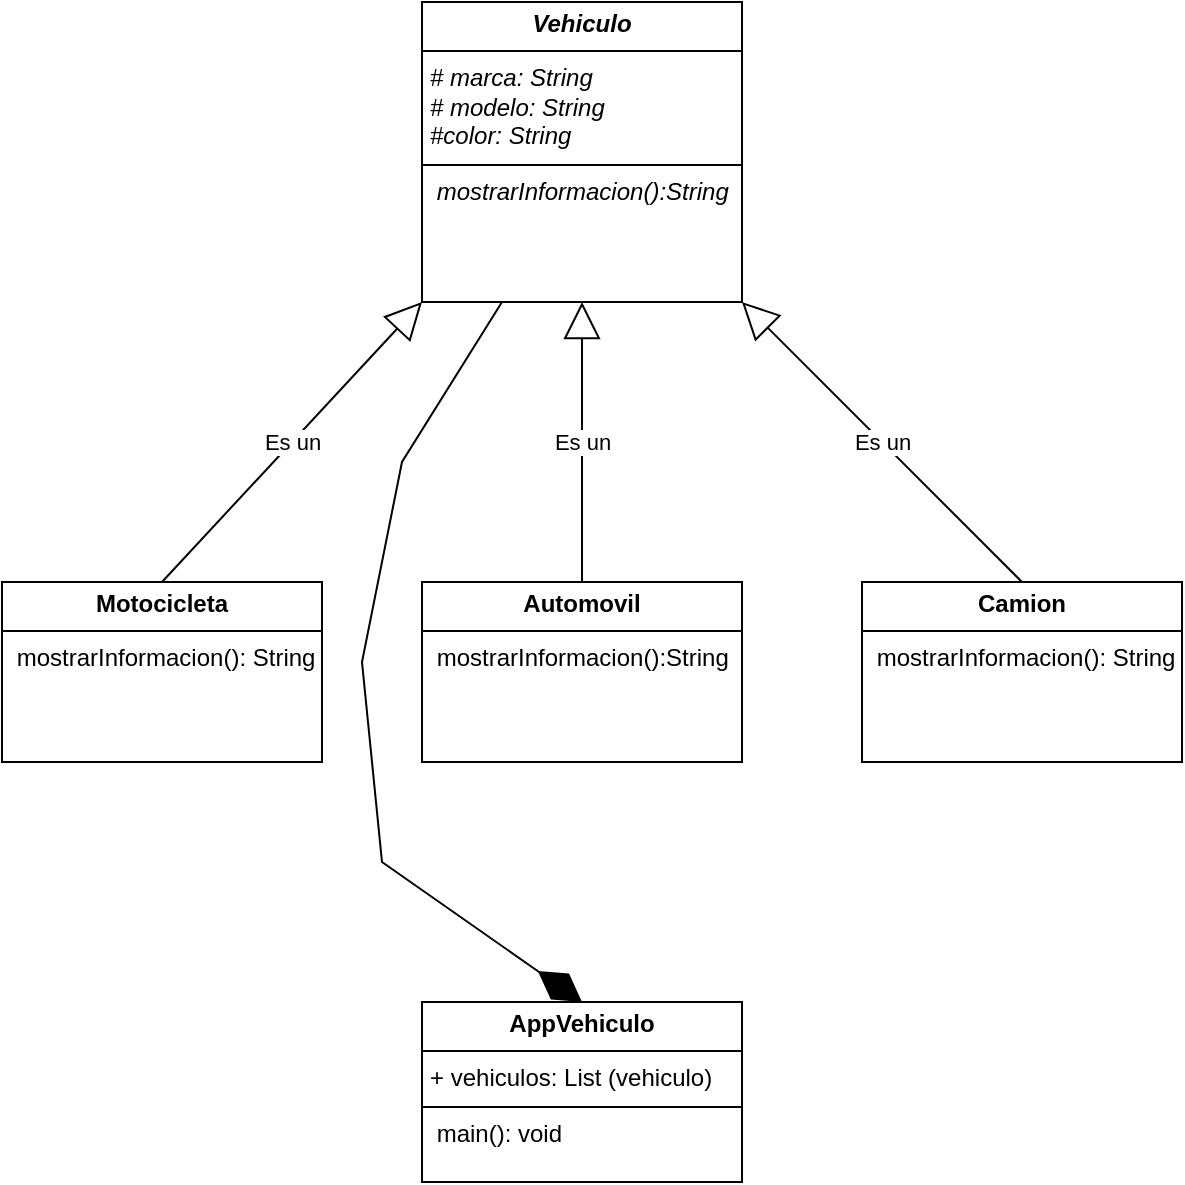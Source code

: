 <mxfile version="26.2.9">
  <diagram name="Página-1" id="UdtsDAmCEOhjbk4Ekace">
    <mxGraphModel dx="1428" dy="777" grid="1" gridSize="10" guides="1" tooltips="1" connect="1" arrows="1" fold="1" page="1" pageScale="1" pageWidth="827" pageHeight="1169" math="0" shadow="0">
      <root>
        <mxCell id="0" />
        <mxCell id="1" parent="0" />
        <mxCell id="UfClA_y6KjVB31NpKgGX-8" value="&lt;p style=&quot;margin:0px;margin-top:4px;text-align:center;&quot;&gt;&lt;b&gt;&lt;i&gt;Vehiculo&lt;/i&gt;&lt;/b&gt;&lt;/p&gt;&lt;hr size=&quot;1&quot; style=&quot;border-style:solid;&quot;&gt;&lt;p style=&quot;margin:0px;margin-left:4px;&quot;&gt;&lt;i&gt;# marca: String&lt;/i&gt;&lt;/p&gt;&lt;p style=&quot;margin:0px;margin-left:4px;&quot;&gt;&lt;i&gt;# modelo: String&lt;/i&gt;&lt;/p&gt;&lt;p style=&quot;margin:0px;margin-left:4px;&quot;&gt;&lt;i&gt;#color: String&lt;/i&gt;&lt;/p&gt;&lt;hr size=&quot;1&quot; style=&quot;border-style:solid;&quot;&gt;&lt;p style=&quot;margin:0px;margin-left:4px;&quot;&gt;&lt;i&gt;&amp;nbsp;mostrarInformacion():String&lt;/i&gt;&lt;/p&gt;" style="verticalAlign=top;align=left;overflow=fill;html=1;whiteSpace=wrap;" vertex="1" parent="1">
          <mxGeometry x="330" y="160" width="160" height="150" as="geometry" />
        </mxCell>
        <mxCell id="UfClA_y6KjVB31NpKgGX-9" value="&lt;p style=&quot;margin:0px;margin-top:4px;text-align:center;&quot;&gt;&lt;b&gt;Motocicleta&lt;/b&gt;&lt;/p&gt;&lt;hr size=&quot;1&quot; style=&quot;border-style:solid;&quot;&gt;&lt;p style=&quot;margin:0px;margin-left:4px;&quot;&gt;&amp;nbsp;mostrarInformacion(): String&lt;/p&gt;" style="verticalAlign=top;align=left;overflow=fill;html=1;whiteSpace=wrap;" vertex="1" parent="1">
          <mxGeometry x="120" y="450" width="160" height="90" as="geometry" />
        </mxCell>
        <mxCell id="UfClA_y6KjVB31NpKgGX-10" value="&lt;p style=&quot;margin:0px;margin-top:4px;text-align:center;&quot;&gt;&lt;b&gt;Camion&lt;/b&gt;&lt;/p&gt;&lt;hr size=&quot;1&quot; style=&quot;border-style:solid;&quot;&gt;&lt;p style=&quot;margin:0px;margin-left:4px;&quot;&gt;&lt;/p&gt;&lt;p style=&quot;margin:0px;margin-left:4px;&quot;&gt;&amp;nbsp;mostrarInformacion(): String&lt;/p&gt;" style="verticalAlign=top;align=left;overflow=fill;html=1;whiteSpace=wrap;" vertex="1" parent="1">
          <mxGeometry x="550" y="450" width="160" height="90" as="geometry" />
        </mxCell>
        <mxCell id="UfClA_y6KjVB31NpKgGX-11" value="&lt;p style=&quot;margin:0px;margin-top:4px;text-align:center;&quot;&gt;&lt;b&gt;Automovil&lt;/b&gt;&lt;/p&gt;&lt;hr size=&quot;1&quot; style=&quot;border-style:solid;&quot;&gt;&lt;p style=&quot;margin:0px;margin-left:4px;&quot;&gt;&amp;nbsp;mostrarInformacion():String&lt;/p&gt;" style="verticalAlign=top;align=left;overflow=fill;html=1;whiteSpace=wrap;" vertex="1" parent="1">
          <mxGeometry x="330" y="450" width="160" height="90" as="geometry" />
        </mxCell>
        <mxCell id="UfClA_y6KjVB31NpKgGX-17" value="&lt;p style=&quot;margin:0px;margin-top:4px;text-align:center;&quot;&gt;&lt;b&gt;AppVehiculo&lt;/b&gt;&lt;/p&gt;&lt;hr size=&quot;1&quot; style=&quot;border-style:solid;&quot;&gt;&lt;p style=&quot;margin:0px;margin-left:4px;&quot;&gt;+ vehiculos:&amp;nbsp;&lt;span style=&quot;background-color: transparent; color: light-dark(rgb(0, 0, 0), rgb(255, 255, 255));&quot;&gt;List (vehiculo)&lt;/span&gt;&lt;/p&gt;&lt;hr size=&quot;1&quot; style=&quot;border-style:solid;&quot;&gt;&lt;p style=&quot;margin:0px;margin-left:4px;&quot;&gt;&amp;nbsp;main(): void&lt;/p&gt;" style="verticalAlign=top;align=left;overflow=fill;html=1;whiteSpace=wrap;" vertex="1" parent="1">
          <mxGeometry x="330" y="660" width="160" height="90" as="geometry" />
        </mxCell>
        <mxCell id="UfClA_y6KjVB31NpKgGX-20" value="Es un" style="endArrow=block;endSize=16;endFill=0;html=1;rounded=0;entryX=0;entryY=1;entryDx=0;entryDy=0;exitX=0.5;exitY=0;exitDx=0;exitDy=0;" edge="1" parent="1" source="UfClA_y6KjVB31NpKgGX-9" target="UfClA_y6KjVB31NpKgGX-8">
          <mxGeometry width="160" relative="1" as="geometry">
            <mxPoint x="80" y="310" as="sourcePoint" />
            <mxPoint x="240" y="310" as="targetPoint" />
          </mxGeometry>
        </mxCell>
        <mxCell id="UfClA_y6KjVB31NpKgGX-21" value="" style="endArrow=diamondThin;endFill=1;endSize=24;html=1;rounded=0;entryX=0.5;entryY=0;entryDx=0;entryDy=0;exitX=0.25;exitY=1;exitDx=0;exitDy=0;" edge="1" parent="1" source="UfClA_y6KjVB31NpKgGX-8" target="UfClA_y6KjVB31NpKgGX-17">
          <mxGeometry width="160" relative="1" as="geometry">
            <mxPoint x="140" y="610" as="sourcePoint" />
            <mxPoint x="300" y="610" as="targetPoint" />
            <Array as="points">
              <mxPoint x="320" y="390" />
              <mxPoint x="300" y="490" />
              <mxPoint x="310" y="590" />
            </Array>
          </mxGeometry>
        </mxCell>
        <mxCell id="UfClA_y6KjVB31NpKgGX-23" value="Es un" style="endArrow=block;endSize=16;endFill=0;html=1;rounded=0;entryX=0.5;entryY=1;entryDx=0;entryDy=0;exitX=0.5;exitY=0;exitDx=0;exitDy=0;" edge="1" parent="1" source="UfClA_y6KjVB31NpKgGX-11" target="UfClA_y6KjVB31NpKgGX-8">
          <mxGeometry width="160" relative="1" as="geometry">
            <mxPoint x="210" y="460" as="sourcePoint" />
            <mxPoint x="340" y="320" as="targetPoint" />
          </mxGeometry>
        </mxCell>
        <mxCell id="UfClA_y6KjVB31NpKgGX-24" value="Es un" style="endArrow=block;endSize=16;endFill=0;html=1;rounded=0;entryX=1;entryY=1;entryDx=0;entryDy=0;exitX=0.5;exitY=0;exitDx=0;exitDy=0;" edge="1" parent="1" source="UfClA_y6KjVB31NpKgGX-10" target="UfClA_y6KjVB31NpKgGX-8">
          <mxGeometry width="160" relative="1" as="geometry">
            <mxPoint x="220" y="470" as="sourcePoint" />
            <mxPoint x="350" y="330" as="targetPoint" />
          </mxGeometry>
        </mxCell>
      </root>
    </mxGraphModel>
  </diagram>
</mxfile>
